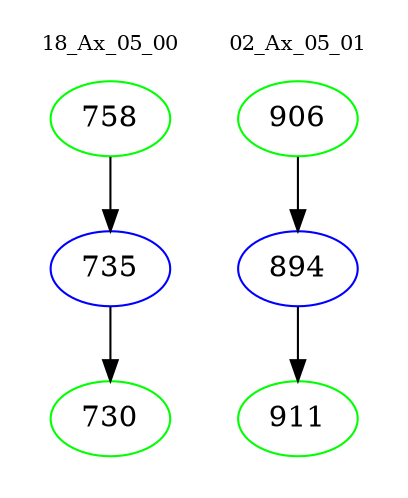 digraph{
subgraph cluster_0 {
color = white
label = "18_Ax_05_00";
fontsize=10;
T0_758 [label="758", color="green"]
T0_758 -> T0_735 [color="black"]
T0_735 [label="735", color="blue"]
T0_735 -> T0_730 [color="black"]
T0_730 [label="730", color="green"]
}
subgraph cluster_1 {
color = white
label = "02_Ax_05_01";
fontsize=10;
T1_906 [label="906", color="green"]
T1_906 -> T1_894 [color="black"]
T1_894 [label="894", color="blue"]
T1_894 -> T1_911 [color="black"]
T1_911 [label="911", color="green"]
}
}
